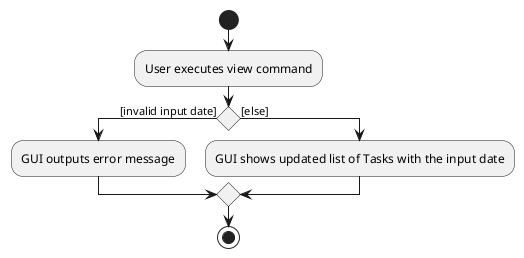 @startuml
start
:User executes view command;

'Since the beta syntax does not support placing the condition outside the
'diamond we place it as the true branch instead.

if () then ([invalid input date])
    :GUI outputs error message;
else ([else])
    :GUI shows updated list of Tasks with the input date;
endif
stop
@enduml
